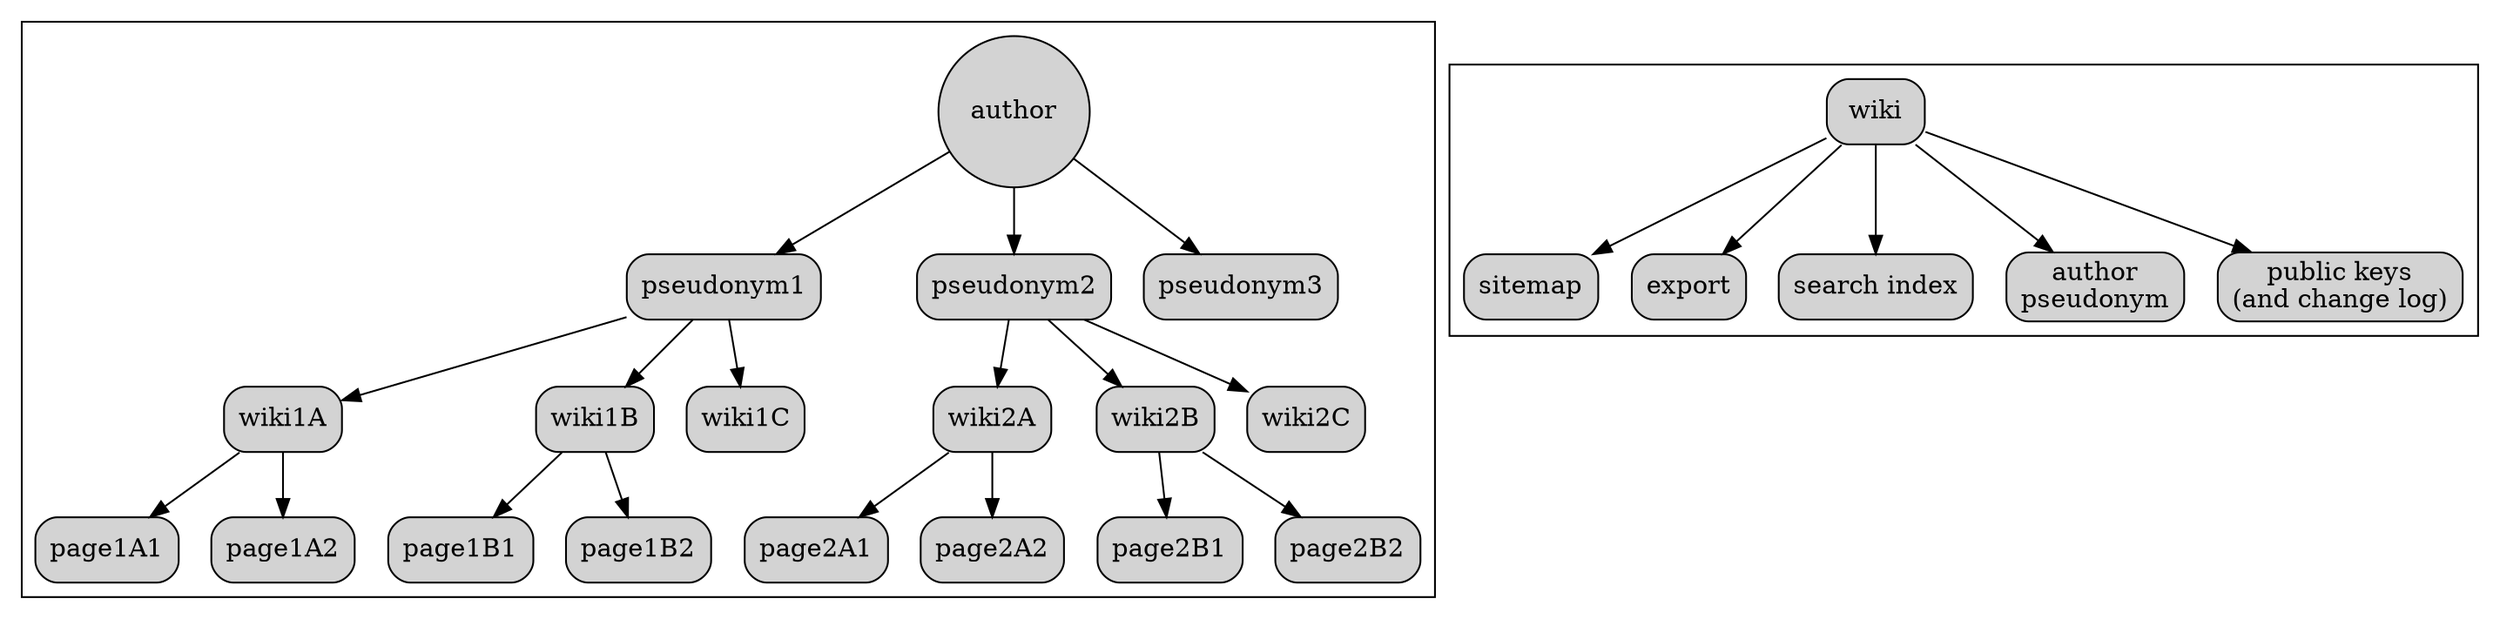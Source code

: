 digraph {
  node [shape=box style="rounded,filled"]

  subgraph cluster_1 {
    author [shape=circle]

    author -> {pseudonym1 pseudonym2 pseudonym3}

    pseudonym1 -> {wiki1A wiki1B wiki1C}
    wiki1A -> {page1A1 page1A2}
    wiki1B -> {page1B1 page1B2}

    pseudonym2 -> {wiki2A wiki2B wiki2C}
    wiki2A -> {page2A1 page2A2}
    wiki2B -> {page2B1 page2B2}
  }

  subgraph cluster_2 {
    wiki -> {
      sitemap
      export
      "search index"
      "author\npseudonym"
      "public keys\n(and change log)"
    }
  }
}
